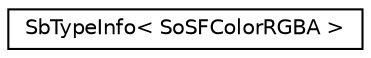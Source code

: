 digraph "Graphical Class Hierarchy"
{
 // LATEX_PDF_SIZE
  edge [fontname="Helvetica",fontsize="10",labelfontname="Helvetica",labelfontsize="10"];
  node [fontname="Helvetica",fontsize="10",shape=record];
  rankdir="LR";
  Node0 [label="SbTypeInfo\< SoSFColorRGBA \>",height=0.2,width=0.4,color="black", fillcolor="white", style="filled",URL="$structSbTypeInfo_3_01SoSFColorRGBA_01_4.html",tooltip=" "];
}
